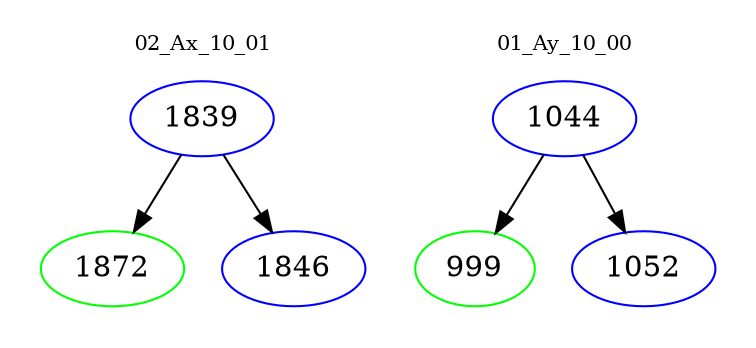 digraph{
subgraph cluster_0 {
color = white
label = "02_Ax_10_01";
fontsize=10;
T0_1839 [label="1839", color="blue"]
T0_1839 -> T0_1872 [color="black"]
T0_1872 [label="1872", color="green"]
T0_1839 -> T0_1846 [color="black"]
T0_1846 [label="1846", color="blue"]
}
subgraph cluster_1 {
color = white
label = "01_Ay_10_00";
fontsize=10;
T1_1044 [label="1044", color="blue"]
T1_1044 -> T1_999 [color="black"]
T1_999 [label="999", color="green"]
T1_1044 -> T1_1052 [color="black"]
T1_1052 [label="1052", color="blue"]
}
}

